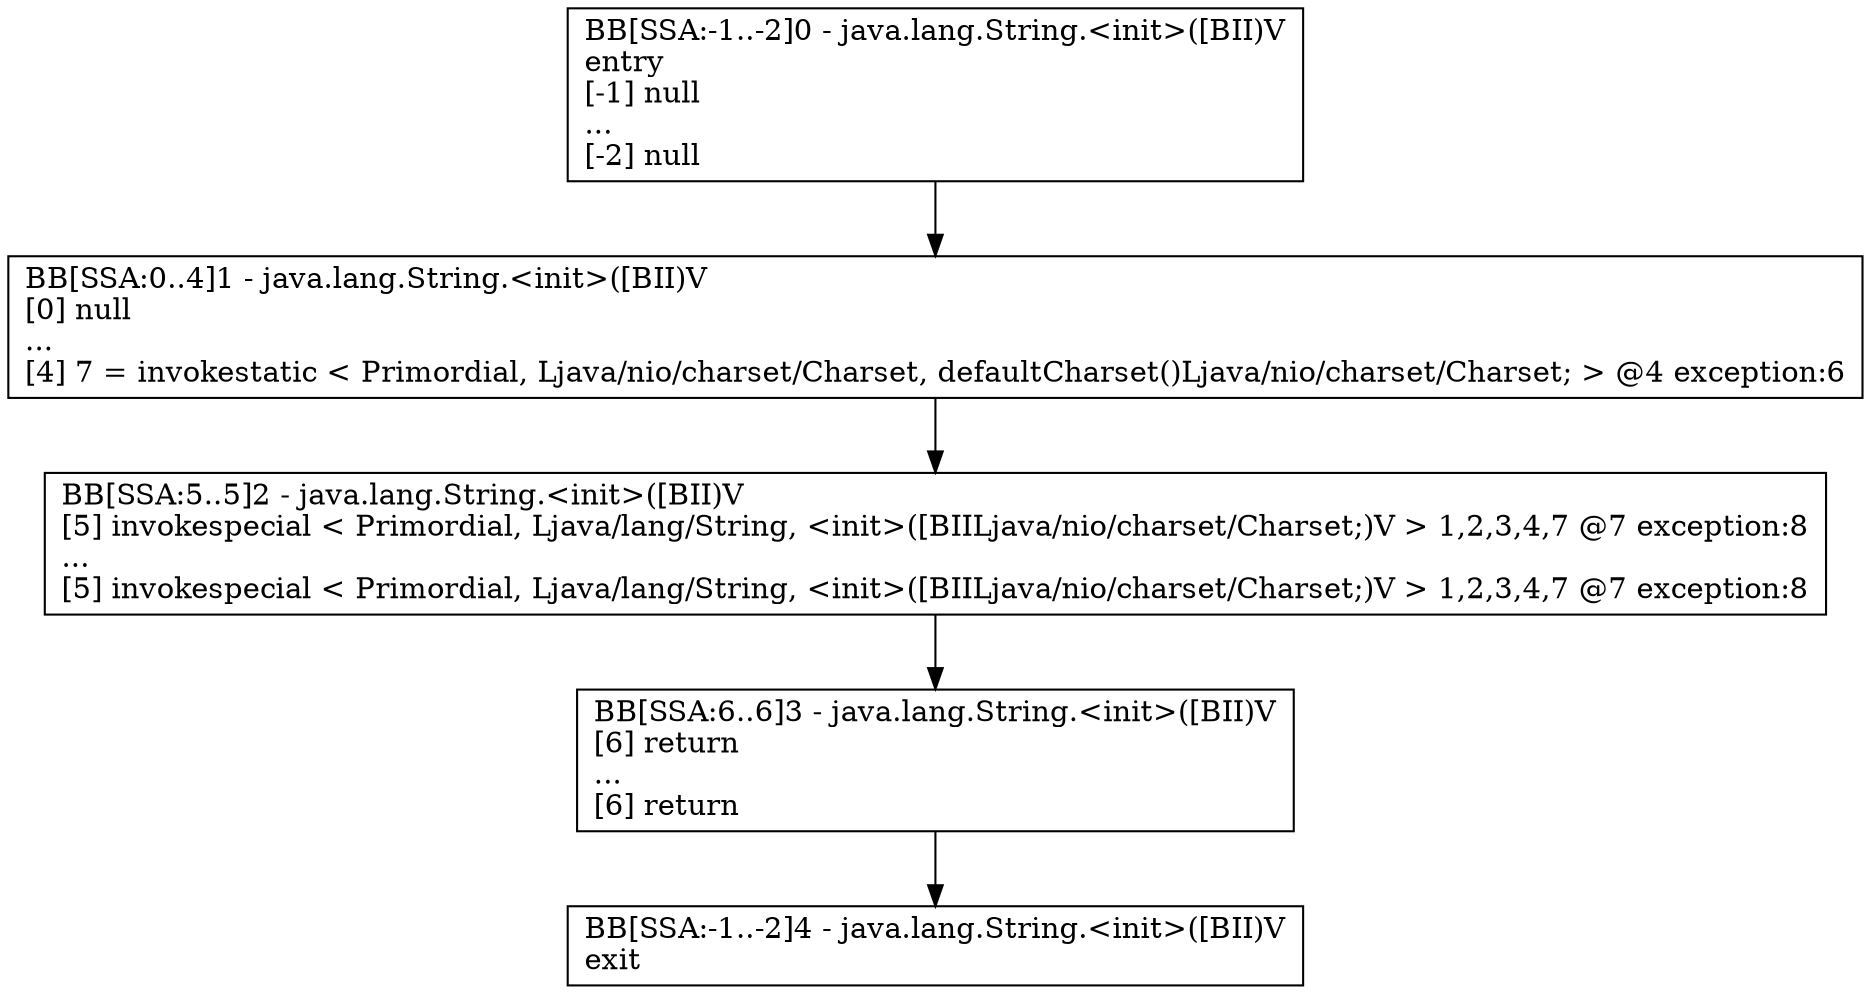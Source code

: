 digraph{
2 [label="BB[SSA:0..4]1 - java.lang.String.<init>([BII)V\l[0] null\l...\l[4] 7 = invokestatic < Primordial, Ljava/nio/charset/Charset, defaultCharset()Ljava/nio/charset/Charset; > @4 exception:6\l", shape=box, color=black]
3 [label="BB[SSA:5..5]2 - java.lang.String.<init>([BII)V\l[5] invokespecial < Primordial, Ljava/lang/String, <init>([BIILjava/nio/charset/Charset;)V > 1,2,3,4,7 @7 exception:8\l...\l[5] invokespecial < Primordial, Ljava/lang/String, <init>([BIILjava/nio/charset/Charset;)V > 1,2,3,4,7 @7 exception:8\l", shape=box, color=black]
5 [label="BB[SSA:-1..-2]4 - java.lang.String.<init>([BII)V\lexit\l", shape=box, color=black]
1 [label="BB[SSA:-1..-2]0 - java.lang.String.<init>([BII)V\lentry\l[-1] null\l...\l[-2] null\l", shape=box, color=black]
4 [label="BB[SSA:6..6]3 - java.lang.String.<init>([BII)V\l[6] return\l...\l[6] return\l", shape=box, color=black]
1 -> 2
2 -> 3
3 -> 4
4 -> 5
}